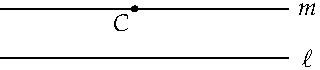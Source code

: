 settings.tex="pdflatex";

texpreamble("\usepackage{amsmath}
\usepackage{amsthm,amssymb}
\usepackage{mathpazo}
\usepackage[svgnames]{xcolor}
");
import graph;

size(160,35,IgnoreAspect);

draw((-4,1)--(3.5,1));
draw((-4,-1)--(3.5,-1));

pair A=(-0.5,1);
pair B=-A;

label("$m$",(4,1));
label("$\ell$",(4,-1));
dot("$C$",A,SW);






